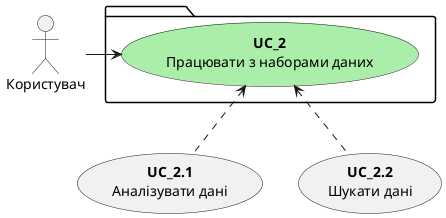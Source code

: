 @startuml
package {
        usecase "<b>UC_2</b>\nПрацювати з наборами даних" as UC_2 #aaeeaa
    }
    
    usecase "<b>UC_2.1</b>\nАналізувати дані" as UC_2.1
    usecase "<b>UC_2.2</b>\nШукати дані" as UC_2.2

    UC_2.1 .u.> UC_2
    UC_2.2 .u.> UC_2

    Користувач -> UC_2
@enduml
